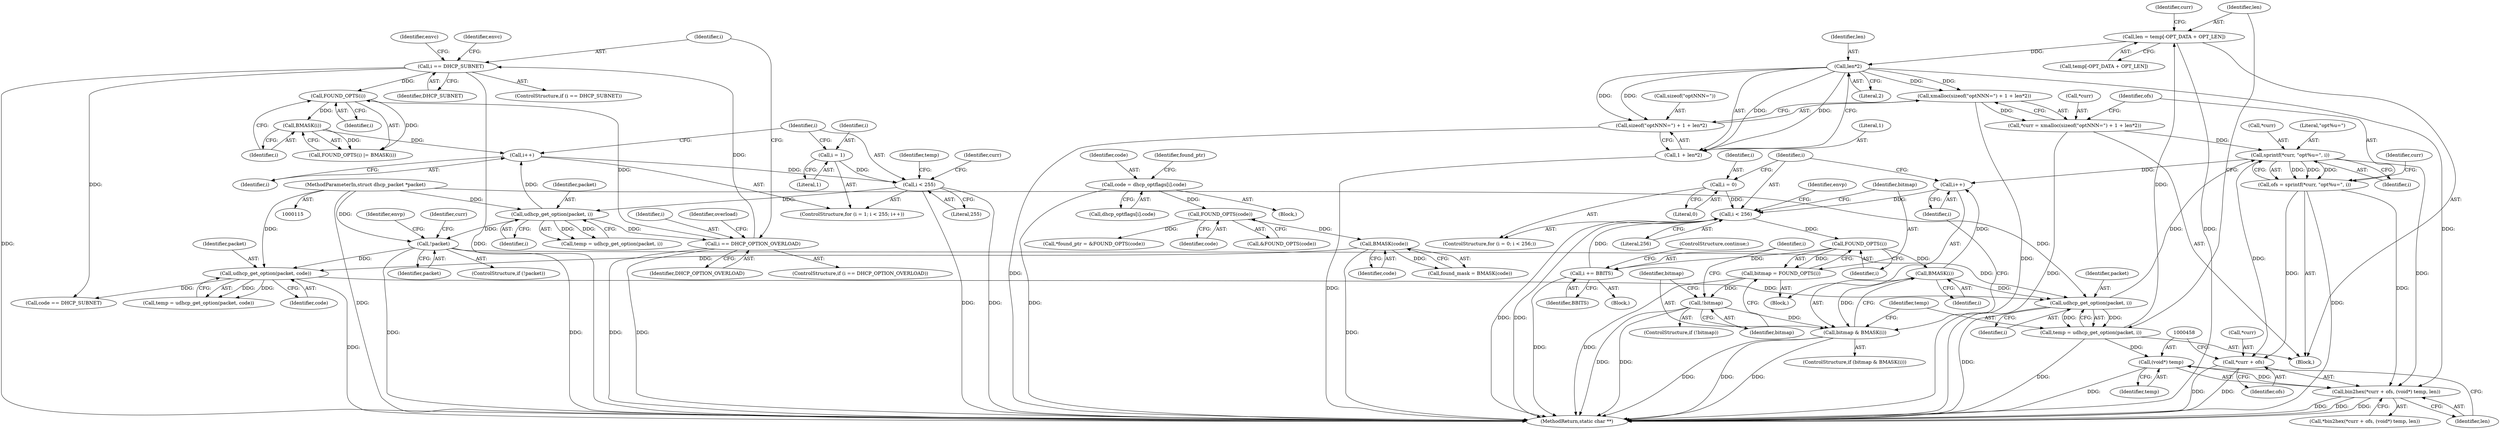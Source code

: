 digraph "0_busybox_74d9f1ba37010face4bd1449df4d60dd84450b06_0@integer" {
"1000423" [label="(Call,len = temp[-OPT_DATA + OPT_LEN])"];
"1000418" [label="(Call,temp = udhcp_get_option(packet, i))"];
"1000420" [label="(Call,udhcp_get_option(packet, i))"];
"1000343" [label="(Call,udhcp_get_option(packet, code))"];
"1000204" [label="(Call,!packet)"];
"1000152" [label="(Call,udhcp_get_option(packet, i))"];
"1000116" [label="(MethodParameterIn,struct dhcp_packet *packet)"];
"1000144" [label="(Call,i < 255)"];
"1000141" [label="(Call,i = 1)"];
"1000147" [label="(Call,i++)"];
"1000178" [label="(Call,BMASK(i))"];
"1000176" [label="(Call,FOUND_OPTS(i))"];
"1000168" [label="(Call,i == DHCP_SUBNET)"];
"1000159" [label="(Call,i == DHCP_OPTION_OVERLOAD)"];
"1000328" [label="(Call,BMASK(code))"];
"1000323" [label="(Call,FOUND_OPTS(code))"];
"1000312" [label="(Call,code = dhcp_optflags[i].code)"];
"1000413" [label="(Call,BMASK(i))"];
"1000400" [label="(Call,FOUND_OPTS(i))"];
"1000393" [label="(Call,i < 256)"];
"1000390" [label="(Call,i = 0)"];
"1000406" [label="(Call,i += BBITS)"];
"1000466" [label="(Call,i++)"];
"1000445" [label="(Call,sprintf(*curr, \"opt%u=\", i))"];
"1000431" [label="(Call,*curr = xmalloc(sizeof(\"optNNN=\") + 1 + len*2))"];
"1000434" [label="(Call,xmalloc(sizeof(\"optNNN=\") + 1 + len*2))"];
"1000440" [label="(Call,len*2)"];
"1000423" [label="(Call,len = temp[-OPT_DATA + OPT_LEN])"];
"1000443" [label="(Call,ofs = sprintf(*curr, \"opt%u=\", i))"];
"1000452" [label="(Call,bin2hex(*curr + ofs, (void*) temp, len))"];
"1000453" [label="(Call,*curr + ofs)"];
"1000398" [label="(Call,bitmap = FOUND_OPTS(i))"];
"1000403" [label="(Call,!bitmap)"];
"1000411" [label="(Call,bitmap & BMASK(i))"];
"1000457" [label="(Call,(void*) temp)"];
"1000435" [label="(Call,sizeof(\"optNNN=\") + 1 + len*2)"];
"1000438" [label="(Call,1 + len*2)"];
"1000321" [label="(Identifier,found_ptr)"];
"1000410" [label="(ControlStructure,if (bitmap & BMASK(i)))"];
"1000312" [label="(Call,code = dhcp_optflags[i].code)"];
"1000116" [label="(MethodParameterIn,struct dhcp_packet *packet)"];
"1000421" [label="(Identifier,packet)"];
"1000393" [label="(Call,i < 256)"];
"1000439" [label="(Literal,1)"];
"1000425" [label="(Call,temp[-OPT_DATA + OPT_LEN])"];
"1000205" [label="(Identifier,packet)"];
"1000454" [label="(Call,*curr)"];
"1000443" [label="(Call,ofs = sprintf(*curr, \"opt%u=\", i))"];
"1000310" [label="(Block,)"];
"1000446" [label="(Call,*curr)"];
"1000445" [label="(Call,sprintf(*curr, \"opt%u=\", i))"];
"1000341" [label="(Call,temp = udhcp_get_option(packet, code))"];
"1000432" [label="(Call,*curr)"];
"1000440" [label="(Call,len*2)"];
"1000140" [label="(ControlStructure,for (i = 1; i < 255; i++))"];
"1000328" [label="(Call,BMASK(code))"];
"1000172" [label="(Identifier,envc)"];
"1000435" [label="(Call,sizeof(\"optNNN=\") + 1 + len*2)"];
"1000143" [label="(Literal,1)"];
"1000413" [label="(Call,BMASK(i))"];
"1000407" [label="(Identifier,i)"];
"1000406" [label="(Call,i += BBITS)"];
"1000431" [label="(Call,*curr = xmalloc(sizeof(\"optNNN=\") + 1 + len*2))"];
"1000391" [label="(Identifier,i)"];
"1000314" [label="(Call,dhcp_optflags[i].code)"];
"1000390" [label="(Call,i = 0)"];
"1000448" [label="(Literal,\"opt%u=\")"];
"1000412" [label="(Identifier,bitmap)"];
"1000457" [label="(Call,(void*) temp)"];
"1000415" [label="(Block,)"];
"1000323" [label="(Call,FOUND_OPTS(code))"];
"1000151" [label="(Identifier,temp)"];
"1000404" [label="(Identifier,bitmap)"];
"1000459" [label="(Identifier,temp)"];
"1000419" [label="(Identifier,temp)"];
"1000320" [label="(Call,*found_ptr = &FOUND_OPTS(code))"];
"1000343" [label="(Call,udhcp_get_option(packet, code))"];
"1000324" [label="(Identifier,code)"];
"1000181" [label="(Identifier,curr)"];
"1000322" [label="(Call,&FOUND_OPTS(code))"];
"1000204" [label="(Call,!packet)"];
"1000361" [label="(Call,code == DHCP_SUBNET)"];
"1000395" [label="(Literal,256)"];
"1000163" [label="(Identifier,overload)"];
"1000455" [label="(Identifier,curr)"];
"1000394" [label="(Identifier,i)"];
"1000453" [label="(Call,*curr + ofs)"];
"1000147" [label="(Call,i++)"];
"1000177" [label="(Identifier,i)"];
"1000399" [label="(Identifier,bitmap)"];
"1000401" [label="(Identifier,i)"];
"1000168" [label="(Call,i == DHCP_SUBNET)"];
"1000402" [label="(ControlStructure,if (!bitmap))"];
"1000452" [label="(Call,bin2hex(*curr + ofs, (void*) temp, len))"];
"1000423" [label="(Call,len = temp[-OPT_DATA + OPT_LEN])"];
"1000411" [label="(Call,bitmap & BMASK(i))"];
"1000444" [label="(Identifier,ofs)"];
"1000398" [label="(Call,bitmap = FOUND_OPTS(i))"];
"1000170" [label="(Identifier,DHCP_SUBNET)"];
"1000400" [label="(Call,FOUND_OPTS(i))"];
"1000174" [label="(Identifier,envc)"];
"1000466" [label="(Call,i++)"];
"1000158" [label="(ControlStructure,if (i == DHCP_OPTION_OVERLOAD))"];
"1000144" [label="(Call,i < 255)"];
"1000449" [label="(Identifier,i)"];
"1000178" [label="(Call,BMASK(i))"];
"1000142" [label="(Identifier,i)"];
"1000329" [label="(Identifier,code)"];
"1000169" [label="(Identifier,i)"];
"1000470" [label="(MethodReturn,static char **)"];
"1000451" [label="(Call,*bin2hex(*curr + ofs, (void*) temp, len))"];
"1000408" [label="(Identifier,BBITS)"];
"1000176" [label="(Call,FOUND_OPTS(i))"];
"1000203" [label="(ControlStructure,if (!packet))"];
"1000210" [label="(Identifier,curr)"];
"1000396" [label="(Block,)"];
"1000469" [label="(Identifier,envp)"];
"1000460" [label="(Identifier,len)"];
"1000161" [label="(Identifier,DHCP_OPTION_OVERLOAD)"];
"1000150" [label="(Call,temp = udhcp_get_option(packet, i))"];
"1000167" [label="(ControlStructure,if (i == DHCP_SUBNET))"];
"1000145" [label="(Identifier,i)"];
"1000433" [label="(Identifier,curr)"];
"1000153" [label="(Identifier,packet)"];
"1000313" [label="(Identifier,code)"];
"1000442" [label="(Literal,2)"];
"1000467" [label="(Identifier,i)"];
"1000414" [label="(Identifier,i)"];
"1000326" [label="(Call,found_mask = BMASK(code))"];
"1000438" [label="(Call,1 + len*2)"];
"1000441" [label="(Identifier,len)"];
"1000148" [label="(Identifier,i)"];
"1000422" [label="(Identifier,i)"];
"1000159" [label="(Call,i == DHCP_OPTION_OVERLOAD)"];
"1000345" [label="(Identifier,code)"];
"1000207" [label="(Identifier,envp)"];
"1000344" [label="(Identifier,packet)"];
"1000403" [label="(Call,!bitmap)"];
"1000420" [label="(Call,udhcp_get_option(packet, i))"];
"1000456" [label="(Identifier,ofs)"];
"1000152" [label="(Call,udhcp_get_option(packet, i))"];
"1000418" [label="(Call,temp = udhcp_get_option(packet, i))"];
"1000154" [label="(Identifier,i)"];
"1000409" [label="(ControlStructure,continue;)"];
"1000405" [label="(Block,)"];
"1000141" [label="(Call,i = 1)"];
"1000392" [label="(Literal,0)"];
"1000436" [label="(Call,sizeof(\"optNNN=\"))"];
"1000179" [label="(Identifier,i)"];
"1000424" [label="(Identifier,len)"];
"1000160" [label="(Identifier,i)"];
"1000175" [label="(Call,FOUND_OPTS(i) |= BMASK(i))"];
"1000146" [label="(Literal,255)"];
"1000434" [label="(Call,xmalloc(sizeof(\"optNNN=\") + 1 + len*2))"];
"1000389" [label="(ControlStructure,for (i = 0; i < 256;))"];
"1000423" -> "1000415"  [label="AST: "];
"1000423" -> "1000425"  [label="CFG: "];
"1000424" -> "1000423"  [label="AST: "];
"1000425" -> "1000423"  [label="AST: "];
"1000433" -> "1000423"  [label="CFG: "];
"1000423" -> "1000470"  [label="DDG: "];
"1000418" -> "1000423"  [label="DDG: "];
"1000423" -> "1000440"  [label="DDG: "];
"1000418" -> "1000415"  [label="AST: "];
"1000418" -> "1000420"  [label="CFG: "];
"1000419" -> "1000418"  [label="AST: "];
"1000420" -> "1000418"  [label="AST: "];
"1000424" -> "1000418"  [label="CFG: "];
"1000418" -> "1000470"  [label="DDG: "];
"1000420" -> "1000418"  [label="DDG: "];
"1000420" -> "1000418"  [label="DDG: "];
"1000418" -> "1000457"  [label="DDG: "];
"1000420" -> "1000422"  [label="CFG: "];
"1000421" -> "1000420"  [label="AST: "];
"1000422" -> "1000420"  [label="AST: "];
"1000420" -> "1000470"  [label="DDG: "];
"1000343" -> "1000420"  [label="DDG: "];
"1000204" -> "1000420"  [label="DDG: "];
"1000116" -> "1000420"  [label="DDG: "];
"1000413" -> "1000420"  [label="DDG: "];
"1000420" -> "1000445"  [label="DDG: "];
"1000343" -> "1000341"  [label="AST: "];
"1000343" -> "1000345"  [label="CFG: "];
"1000344" -> "1000343"  [label="AST: "];
"1000345" -> "1000343"  [label="AST: "];
"1000341" -> "1000343"  [label="CFG: "];
"1000343" -> "1000470"  [label="DDG: "];
"1000343" -> "1000341"  [label="DDG: "];
"1000343" -> "1000341"  [label="DDG: "];
"1000204" -> "1000343"  [label="DDG: "];
"1000116" -> "1000343"  [label="DDG: "];
"1000328" -> "1000343"  [label="DDG: "];
"1000343" -> "1000361"  [label="DDG: "];
"1000204" -> "1000203"  [label="AST: "];
"1000204" -> "1000205"  [label="CFG: "];
"1000205" -> "1000204"  [label="AST: "];
"1000207" -> "1000204"  [label="CFG: "];
"1000210" -> "1000204"  [label="CFG: "];
"1000204" -> "1000470"  [label="DDG: "];
"1000204" -> "1000470"  [label="DDG: "];
"1000152" -> "1000204"  [label="DDG: "];
"1000116" -> "1000204"  [label="DDG: "];
"1000152" -> "1000150"  [label="AST: "];
"1000152" -> "1000154"  [label="CFG: "];
"1000153" -> "1000152"  [label="AST: "];
"1000154" -> "1000152"  [label="AST: "];
"1000150" -> "1000152"  [label="CFG: "];
"1000152" -> "1000147"  [label="DDG: "];
"1000152" -> "1000150"  [label="DDG: "];
"1000152" -> "1000150"  [label="DDG: "];
"1000116" -> "1000152"  [label="DDG: "];
"1000144" -> "1000152"  [label="DDG: "];
"1000152" -> "1000159"  [label="DDG: "];
"1000116" -> "1000115"  [label="AST: "];
"1000116" -> "1000470"  [label="DDG: "];
"1000144" -> "1000140"  [label="AST: "];
"1000144" -> "1000146"  [label="CFG: "];
"1000145" -> "1000144"  [label="AST: "];
"1000146" -> "1000144"  [label="AST: "];
"1000151" -> "1000144"  [label="CFG: "];
"1000181" -> "1000144"  [label="CFG: "];
"1000144" -> "1000470"  [label="DDG: "];
"1000144" -> "1000470"  [label="DDG: "];
"1000141" -> "1000144"  [label="DDG: "];
"1000147" -> "1000144"  [label="DDG: "];
"1000141" -> "1000140"  [label="AST: "];
"1000141" -> "1000143"  [label="CFG: "];
"1000142" -> "1000141"  [label="AST: "];
"1000143" -> "1000141"  [label="AST: "];
"1000145" -> "1000141"  [label="CFG: "];
"1000147" -> "1000140"  [label="AST: "];
"1000147" -> "1000148"  [label="CFG: "];
"1000148" -> "1000147"  [label="AST: "];
"1000145" -> "1000147"  [label="CFG: "];
"1000178" -> "1000147"  [label="DDG: "];
"1000178" -> "1000175"  [label="AST: "];
"1000178" -> "1000179"  [label="CFG: "];
"1000179" -> "1000178"  [label="AST: "];
"1000175" -> "1000178"  [label="CFG: "];
"1000178" -> "1000175"  [label="DDG: "];
"1000176" -> "1000178"  [label="DDG: "];
"1000176" -> "1000175"  [label="AST: "];
"1000176" -> "1000177"  [label="CFG: "];
"1000177" -> "1000176"  [label="AST: "];
"1000179" -> "1000176"  [label="CFG: "];
"1000176" -> "1000175"  [label="DDG: "];
"1000168" -> "1000176"  [label="DDG: "];
"1000159" -> "1000176"  [label="DDG: "];
"1000168" -> "1000167"  [label="AST: "];
"1000168" -> "1000170"  [label="CFG: "];
"1000169" -> "1000168"  [label="AST: "];
"1000170" -> "1000168"  [label="AST: "];
"1000172" -> "1000168"  [label="CFG: "];
"1000174" -> "1000168"  [label="CFG: "];
"1000168" -> "1000470"  [label="DDG: "];
"1000168" -> "1000470"  [label="DDG: "];
"1000159" -> "1000168"  [label="DDG: "];
"1000168" -> "1000361"  [label="DDG: "];
"1000159" -> "1000158"  [label="AST: "];
"1000159" -> "1000161"  [label="CFG: "];
"1000160" -> "1000159"  [label="AST: "];
"1000161" -> "1000159"  [label="AST: "];
"1000163" -> "1000159"  [label="CFG: "];
"1000169" -> "1000159"  [label="CFG: "];
"1000159" -> "1000470"  [label="DDG: "];
"1000159" -> "1000470"  [label="DDG: "];
"1000328" -> "1000326"  [label="AST: "];
"1000328" -> "1000329"  [label="CFG: "];
"1000329" -> "1000328"  [label="AST: "];
"1000326" -> "1000328"  [label="CFG: "];
"1000328" -> "1000470"  [label="DDG: "];
"1000328" -> "1000326"  [label="DDG: "];
"1000323" -> "1000328"  [label="DDG: "];
"1000323" -> "1000322"  [label="AST: "];
"1000323" -> "1000324"  [label="CFG: "];
"1000324" -> "1000323"  [label="AST: "];
"1000322" -> "1000323"  [label="CFG: "];
"1000323" -> "1000320"  [label="DDG: "];
"1000312" -> "1000323"  [label="DDG: "];
"1000312" -> "1000310"  [label="AST: "];
"1000312" -> "1000314"  [label="CFG: "];
"1000313" -> "1000312"  [label="AST: "];
"1000314" -> "1000312"  [label="AST: "];
"1000321" -> "1000312"  [label="CFG: "];
"1000312" -> "1000470"  [label="DDG: "];
"1000413" -> "1000411"  [label="AST: "];
"1000413" -> "1000414"  [label="CFG: "];
"1000414" -> "1000413"  [label="AST: "];
"1000411" -> "1000413"  [label="CFG: "];
"1000413" -> "1000411"  [label="DDG: "];
"1000400" -> "1000413"  [label="DDG: "];
"1000413" -> "1000466"  [label="DDG: "];
"1000400" -> "1000398"  [label="AST: "];
"1000400" -> "1000401"  [label="CFG: "];
"1000401" -> "1000400"  [label="AST: "];
"1000398" -> "1000400"  [label="CFG: "];
"1000400" -> "1000398"  [label="DDG: "];
"1000393" -> "1000400"  [label="DDG: "];
"1000400" -> "1000406"  [label="DDG: "];
"1000393" -> "1000389"  [label="AST: "];
"1000393" -> "1000395"  [label="CFG: "];
"1000394" -> "1000393"  [label="AST: "];
"1000395" -> "1000393"  [label="AST: "];
"1000399" -> "1000393"  [label="CFG: "];
"1000469" -> "1000393"  [label="CFG: "];
"1000393" -> "1000470"  [label="DDG: "];
"1000393" -> "1000470"  [label="DDG: "];
"1000390" -> "1000393"  [label="DDG: "];
"1000406" -> "1000393"  [label="DDG: "];
"1000466" -> "1000393"  [label="DDG: "];
"1000390" -> "1000389"  [label="AST: "];
"1000390" -> "1000392"  [label="CFG: "];
"1000391" -> "1000390"  [label="AST: "];
"1000392" -> "1000390"  [label="AST: "];
"1000394" -> "1000390"  [label="CFG: "];
"1000406" -> "1000405"  [label="AST: "];
"1000406" -> "1000408"  [label="CFG: "];
"1000407" -> "1000406"  [label="AST: "];
"1000408" -> "1000406"  [label="AST: "];
"1000409" -> "1000406"  [label="CFG: "];
"1000406" -> "1000470"  [label="DDG: "];
"1000466" -> "1000396"  [label="AST: "];
"1000466" -> "1000467"  [label="CFG: "];
"1000467" -> "1000466"  [label="AST: "];
"1000394" -> "1000466"  [label="CFG: "];
"1000445" -> "1000466"  [label="DDG: "];
"1000445" -> "1000443"  [label="AST: "];
"1000445" -> "1000449"  [label="CFG: "];
"1000446" -> "1000445"  [label="AST: "];
"1000448" -> "1000445"  [label="AST: "];
"1000449" -> "1000445"  [label="AST: "];
"1000443" -> "1000445"  [label="CFG: "];
"1000445" -> "1000443"  [label="DDG: "];
"1000445" -> "1000443"  [label="DDG: "];
"1000445" -> "1000443"  [label="DDG: "];
"1000431" -> "1000445"  [label="DDG: "];
"1000445" -> "1000452"  [label="DDG: "];
"1000445" -> "1000453"  [label="DDG: "];
"1000431" -> "1000415"  [label="AST: "];
"1000431" -> "1000434"  [label="CFG: "];
"1000432" -> "1000431"  [label="AST: "];
"1000434" -> "1000431"  [label="AST: "];
"1000444" -> "1000431"  [label="CFG: "];
"1000431" -> "1000470"  [label="DDG: "];
"1000434" -> "1000431"  [label="DDG: "];
"1000434" -> "1000435"  [label="CFG: "];
"1000435" -> "1000434"  [label="AST: "];
"1000434" -> "1000470"  [label="DDG: "];
"1000440" -> "1000434"  [label="DDG: "];
"1000440" -> "1000434"  [label="DDG: "];
"1000440" -> "1000438"  [label="AST: "];
"1000440" -> "1000442"  [label="CFG: "];
"1000441" -> "1000440"  [label="AST: "];
"1000442" -> "1000440"  [label="AST: "];
"1000438" -> "1000440"  [label="CFG: "];
"1000440" -> "1000435"  [label="DDG: "];
"1000440" -> "1000435"  [label="DDG: "];
"1000440" -> "1000438"  [label="DDG: "];
"1000440" -> "1000438"  [label="DDG: "];
"1000440" -> "1000452"  [label="DDG: "];
"1000443" -> "1000415"  [label="AST: "];
"1000444" -> "1000443"  [label="AST: "];
"1000455" -> "1000443"  [label="CFG: "];
"1000443" -> "1000470"  [label="DDG: "];
"1000443" -> "1000452"  [label="DDG: "];
"1000443" -> "1000453"  [label="DDG: "];
"1000452" -> "1000451"  [label="AST: "];
"1000452" -> "1000460"  [label="CFG: "];
"1000453" -> "1000452"  [label="AST: "];
"1000457" -> "1000452"  [label="AST: "];
"1000460" -> "1000452"  [label="AST: "];
"1000451" -> "1000452"  [label="CFG: "];
"1000452" -> "1000470"  [label="DDG: "];
"1000452" -> "1000470"  [label="DDG: "];
"1000452" -> "1000470"  [label="DDG: "];
"1000457" -> "1000452"  [label="DDG: "];
"1000453" -> "1000456"  [label="CFG: "];
"1000454" -> "1000453"  [label="AST: "];
"1000456" -> "1000453"  [label="AST: "];
"1000458" -> "1000453"  [label="CFG: "];
"1000453" -> "1000470"  [label="DDG: "];
"1000453" -> "1000470"  [label="DDG: "];
"1000398" -> "1000396"  [label="AST: "];
"1000399" -> "1000398"  [label="AST: "];
"1000404" -> "1000398"  [label="CFG: "];
"1000398" -> "1000470"  [label="DDG: "];
"1000398" -> "1000403"  [label="DDG: "];
"1000403" -> "1000402"  [label="AST: "];
"1000403" -> "1000404"  [label="CFG: "];
"1000404" -> "1000403"  [label="AST: "];
"1000407" -> "1000403"  [label="CFG: "];
"1000412" -> "1000403"  [label="CFG: "];
"1000403" -> "1000470"  [label="DDG: "];
"1000403" -> "1000470"  [label="DDG: "];
"1000403" -> "1000411"  [label="DDG: "];
"1000411" -> "1000410"  [label="AST: "];
"1000412" -> "1000411"  [label="AST: "];
"1000419" -> "1000411"  [label="CFG: "];
"1000467" -> "1000411"  [label="CFG: "];
"1000411" -> "1000470"  [label="DDG: "];
"1000411" -> "1000470"  [label="DDG: "];
"1000411" -> "1000470"  [label="DDG: "];
"1000457" -> "1000459"  [label="CFG: "];
"1000458" -> "1000457"  [label="AST: "];
"1000459" -> "1000457"  [label="AST: "];
"1000460" -> "1000457"  [label="CFG: "];
"1000457" -> "1000470"  [label="DDG: "];
"1000435" -> "1000438"  [label="CFG: "];
"1000436" -> "1000435"  [label="AST: "];
"1000438" -> "1000435"  [label="AST: "];
"1000435" -> "1000470"  [label="DDG: "];
"1000439" -> "1000438"  [label="AST: "];
"1000438" -> "1000470"  [label="DDG: "];
}
